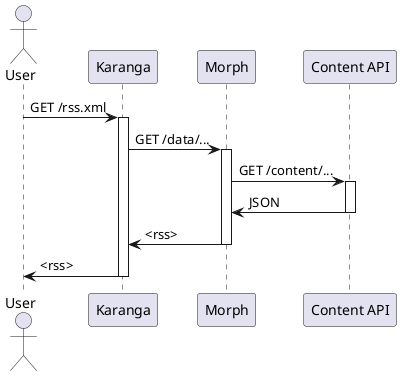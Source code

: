 @startuml
actor User

User -> Karanga: GET /rss.xml
activate Karanga

Karanga -> Morph: GET /data/...
activate Morph

Morph -> "Content API": GET /content/...
activate "Content API"
Morph <- "Content API": JSON
deactivate "Content API"

Karanga <- Morph: <rss>
deactivate Morph

User <- Karanga: <rss>
deactivate Karanga

@enduml
